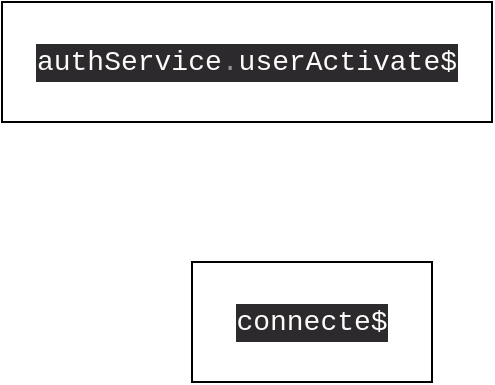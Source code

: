 <mxfile>
    <diagram id="proq1kuHruyxWR1AKS8f" name="Page-1">
        <mxGraphModel dx="803" dy="734" grid="1" gridSize="10" guides="1" tooltips="1" connect="1" arrows="1" fold="1" page="1" pageScale="1" pageWidth="850" pageHeight="1100" math="0" shadow="0">
            <root>
                <mxCell id="0"/>
                <mxCell id="1" parent="0"/>
                <mxCell id="2" value="&lt;div style=&quot;color: rgb(252 , 252 , 250) ; background-color: rgb(45 , 42 , 46) ; font-family: &amp;#34;consolas&amp;#34; , &amp;#34;courier new&amp;#34; , monospace ; font-size: 14px ; line-height: 19px&quot;&gt;&lt;div style=&quot;font-family: &amp;#34;consolas&amp;#34; , &amp;#34;courier new&amp;#34; , monospace ; line-height: 19px&quot;&gt;authService&lt;span style=&quot;color: #939293&quot;&gt;.&lt;/span&gt;userActivate$&lt;/div&gt;&lt;/div&gt;" style="whiteSpace=wrap;html=1;" parent="1" vertex="1">
                    <mxGeometry x="25" y="170" width="245" height="60" as="geometry"/>
                </mxCell>
                <object label="&lt;div style=&quot;color: rgb(252 , 252 , 250) ; background-color: rgb(45 , 42 , 46) ; font-family: &amp;#34;consolas&amp;#34; , &amp;#34;courier new&amp;#34; , monospace ; font-size: 14px ; line-height: 19px&quot;&gt;connecte$&lt;/div&gt;" id="3">
                    <mxCell style="whiteSpace=wrap;html=1;" parent="1" vertex="1">
                        <mxGeometry x="120" y="300" width="120" height="60" as="geometry"/>
                    </mxCell>
                </object>
            </root>
        </mxGraphModel>
    </diagram>
</mxfile>